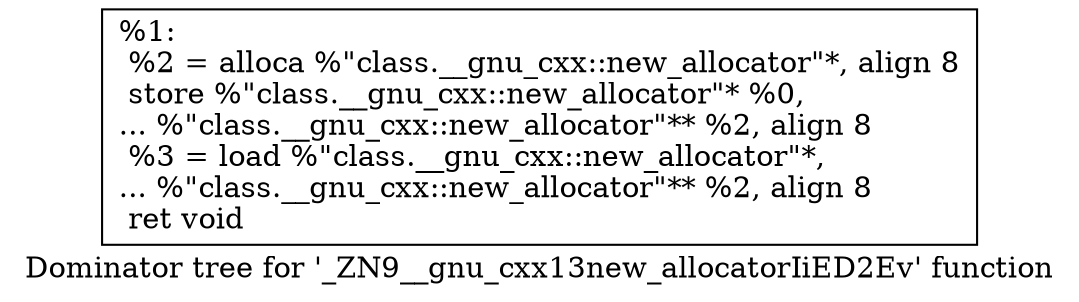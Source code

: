digraph "Dominator tree for '_ZN9__gnu_cxx13new_allocatorIiED2Ev' function" {
	label="Dominator tree for '_ZN9__gnu_cxx13new_allocatorIiED2Ev' function";

	Node0x1473ed0 [shape=record,label="{%1:\l  %2 = alloca %\"class.__gnu_cxx::new_allocator\"*, align 8\l  store %\"class.__gnu_cxx::new_allocator\"* %0,\l... %\"class.__gnu_cxx::new_allocator\"** %2, align 8\l  %3 = load %\"class.__gnu_cxx::new_allocator\"*,\l... %\"class.__gnu_cxx::new_allocator\"** %2, align 8\l  ret void\l}"];
}
